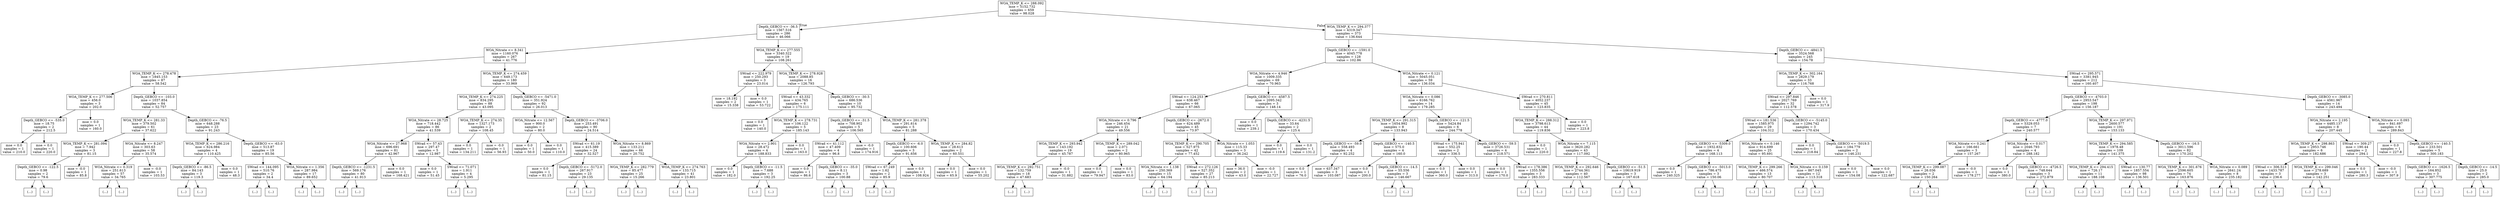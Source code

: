 digraph Tree {
node [shape=box] ;
0 [label="WOA_TEMP_K <= 288.092\nmse = 5152.732\nsamples = 659\nvalue = 98.028"] ;
1 [label="Depth_GEBCO <= -36.5\nmse = 1567.516\nsamples = 286\nvalue = 46.066"] ;
0 -> 1 [labeldistance=2.5, labelangle=45, headlabel="True"] ;
2 [label="WOA_Nitrate <= 8.341\nmse = 1160.076\nsamples = 267\nvalue = 41.776"] ;
1 -> 2 ;
3 [label="WOA_TEMP_K <= 278.478\nmse = 1845.153\nsamples = 87\nvalue = 58.542"] ;
2 -> 3 ;
4 [label="WOA_TEMP_K <= 277.506\nmse = 456.0\nsamples = 3\nvalue = 202.0"] ;
3 -> 4 ;
5 [label="Depth_GEBCO <= -535.0\nmse = 18.75\nsamples = 2\nvalue = 212.5"] ;
4 -> 5 ;
6 [label="mse = 0.0\nsamples = 1\nvalue = 210.0"] ;
5 -> 6 ;
7 [label="mse = 0.0\nsamples = 1\nvalue = 220.0"] ;
5 -> 7 ;
8 [label="mse = 0.0\nsamples = 1\nvalue = 160.0"] ;
4 -> 8 ;
9 [label="Depth_GEBCO <= -103.0\nmse = 1037.854\nsamples = 84\nvalue = 52.757"] ;
3 -> 9 ;
10 [label="WOA_TEMP_K <= 281.33\nmse = 379.502\nsamples = 61\nvalue = 37.622"] ;
9 -> 10 ;
11 [label="WOA_TEMP_K <= 281.094\nmse = 7.942\nsamples = 3\nvalue = 81.15"] ;
10 -> 11 ;
12 [label="Depth_GEBCO <= -122.5\nmse = 0.98\nsamples = 2\nvalue = 79.6"] ;
11 -> 12 ;
13 [label="(...)"] ;
12 -> 13 ;
14 [label="(...)"] ;
12 -> 14 ;
15 [label="mse = -0.0\nsamples = 1\nvalue = 85.8"] ;
11 -> 15 ;
16 [label="WOA_Nitrate <= 8.247\nmse = 303.63\nsamples = 58\nvalue = 35.574"] ;
10 -> 16 ;
17 [label="WOA_Nitrate <= 0.319\nmse = 251.613\nsamples = 57\nvalue = 34.765"] ;
16 -> 17 ;
18 [label="(...)"] ;
17 -> 18 ;
23 [label="(...)"] ;
17 -> 23 ;
96 [label="mse = -0.0\nsamples = 1\nvalue = 103.53"] ;
16 -> 96 ;
97 [label="Depth_GEBCO <= -76.5\nmse = 648.288\nsamples = 23\nvalue = 91.243"] ;
9 -> 97 ;
98 [label="WOA_TEMP_K <= 286.216\nmse = 624.984\nsamples = 4\nvalue = 110.425"] ;
97 -> 98 ;
99 [label="Depth_GEBCO <= -86.5\nmse = 84.143\nsamples = 3\nvalue = 119.3"] ;
98 -> 99 ;
100 [label="(...)"] ;
99 -> 100 ;
103 [label="(...)"] ;
99 -> 103 ;
104 [label="mse = 0.0\nsamples = 1\nvalue = 48.3"] ;
98 -> 104 ;
105 [label="Depth_GEBCO <= -63.0\nmse = 513.87\nsamples = 19\nvalue = 85.56"] ;
97 -> 105 ;
106 [label="SWrad <= 144.095\nmse = 510.76\nsamples = 2\nvalue = 34.4"] ;
105 -> 106 ;
107 [label="(...)"] ;
106 -> 107 ;
108 [label="(...)"] ;
106 -> 108 ;
109 [label="WOA_Nitrate <= 1.356\nmse = 287.984\nsamples = 17\nvalue = 89.652"] ;
105 -> 109 ;
110 [label="(...)"] ;
109 -> 110 ;
111 [label="(...)"] ;
109 -> 111 ;
136 [label="WOA_TEMP_K <= 274.459\nmse = 649.173\nsamples = 180\nvalue = 33.969"] ;
2 -> 136 ;
137 [label="WOA_TEMP_K <= 274.225\nmse = 834.295\nsamples = 88\nvalue = 43.095"] ;
136 -> 137 ;
138 [label="WOA_Nitrate <= 28.725\nmse = 718.442\nsamples = 86\nvalue = 41.539"] ;
137 -> 138 ;
139 [label="WOA_Nitrate <= 27.968\nmse = 696.691\nsamples = 81\nvalue = 42.967"] ;
138 -> 139 ;
140 [label="Depth_GEBCO <= -1231.5\nmse = 569.176\nsamples = 80\nvalue = 41.913"] ;
139 -> 140 ;
141 [label="(...)"] ;
140 -> 141 ;
178 [label="(...)"] ;
140 -> 178 ;
235 [label="mse = 0.0\nsamples = 1\nvalue = 168.421"] ;
139 -> 235 ;
236 [label="SWrad <= 57.43\nmse = 297.47\nsamples = 5\nvalue = 12.987"] ;
138 -> 236 ;
237 [label="mse = 0.0\nsamples = 1\nvalue = 51.45"] ;
236 -> 237 ;
238 [label="SWrad <= 71.071\nmse = 1.911\nsamples = 4\nvalue = 5.295"] ;
236 -> 238 ;
239 [label="(...)"] ;
238 -> 239 ;
240 [label="(...)"] ;
238 -> 240 ;
245 [label="WOA_TEMP_K <= 274.35\nmse = 1327.173\nsamples = 2\nvalue = 108.45"] ;
137 -> 245 ;
246 [label="mse = 0.0\nsamples = 1\nvalue = 134.211"] ;
245 -> 246 ;
247 [label="mse = -0.0\nsamples = 1\nvalue = 56.93"] ;
245 -> 247 ;
248 [label="Depth_GEBCO <= -5471.0\nmse = 351.924\nsamples = 92\nvalue = 26.013"] ;
136 -> 248 ;
249 [label="WOA_Nitrate <= 12.567\nmse = 900.0\nsamples = 2\nvalue = 80.0"] ;
248 -> 249 ;
250 [label="mse = 0.0\nsamples = 1\nvalue = 50.0"] ;
249 -> 250 ;
251 [label="mse = 0.0\nsamples = 1\nvalue = 110.0"] ;
249 -> 251 ;
252 [label="Depth_GEBCO <= -3706.0\nmse = 253.491\nsamples = 90\nvalue = 24.514"] ;
248 -> 252 ;
253 [label="SWrad <= 61.19\nmse = 415.389\nsamples = 24\nvalue = 32.527"] ;
252 -> 253 ;
254 [label="mse = 0.0\nsamples = 1\nvalue = 81.15"] ;
253 -> 254 ;
255 [label="Depth_GEBCO <= -5172.0\nmse = 267.917\nsamples = 23\nvalue = 29.135"] ;
253 -> 255 ;
256 [label="(...)"] ;
255 -> 256 ;
261 [label="(...)"] ;
255 -> 261 ;
300 [label="WOA_Nitrate <= 8.869\nmse = 133.211\nsamples = 66\nvalue = 20.752"] ;
252 -> 300 ;
301 [label="WOA_TEMP_K <= 282.779\nmse = 85.477\nsamples = 25\nvalue = 15.266"] ;
300 -> 301 ;
302 [label="(...)"] ;
301 -> 302 ;
311 [label="(...)"] ;
301 -> 311 ;
318 [label="WOA_TEMP_K <= 274.763\nmse = 133.715\nsamples = 41\nvalue = 23.801"] ;
300 -> 318 ;
319 [label="(...)"] ;
318 -> 319 ;
330 [label="(...)"] ;
318 -> 330 ;
395 [label="WOA_TEMP_K <= 277.555\nmse = 3340.322\nsamples = 19\nvalue = 108.261"] ;
1 -> 395 ;
396 [label="SWrad <= 222.979\nmse = 250.293\nsamples = 3\nvalue = 23.014"] ;
395 -> 396 ;
397 [label="mse = 18.192\nsamples = 2\nvalue = 15.338"] ;
396 -> 397 ;
398 [label="mse = 0.0\nsamples = 1\nvalue = 53.722"] ;
396 -> 398 ;
399 [label="WOA_TEMP_K <= 278.928\nmse = 2088.85\nsamples = 16\nvalue = 126.793"] ;
395 -> 399 ;
400 [label="SWrad <= 43.332\nmse = 434.765\nsamples = 6\nvalue = 175.111"] ;
399 -> 400 ;
401 [label="mse = 0.0\nsamples = 1\nvalue = 140.0"] ;
400 -> 401 ;
402 [label="WOA_TEMP_K <= 278.731\nmse = 106.122\nsamples = 5\nvalue = 185.143"] ;
400 -> 402 ;
403 [label="WOA_Nitrate <= 2.901\nmse = 28.472\nsamples = 4\nvalue = 188.833"] ;
402 -> 403 ;
404 [label="mse = 0.0\nsamples = 1\nvalue = 182.0"] ;
403 -> 404 ;
405 [label="Depth_GEBCO <= -11.5\nmse = 7.688\nsamples = 3\nvalue = 192.25"] ;
403 -> 405 ;
406 [label="(...)"] ;
405 -> 406 ;
407 [label="(...)"] ;
405 -> 407 ;
410 [label="mse = 0.0\nsamples = 1\nvalue = 163.0"] ;
402 -> 410 ;
411 [label="Depth_GEBCO <= -30.5\nmse = 686.536\nsamples = 10\nvalue = 95.732"] ;
399 -> 411 ;
412 [label="Depth_GEBCO <= -31.5\nmse = 708.902\nsamples = 5\nvalue = 106.565"] ;
411 -> 412 ;
413 [label="SWrad <= 41.112\nmse = 47.409\nsamples = 4\nvalue = 96.8"] ;
412 -> 413 ;
414 [label="mse = 0.0\nsamples = 1\nvalue = 86.6"] ;
413 -> 414 ;
415 [label="Depth_GEBCO <= -35.0\nmse = 8.11\nsamples = 3\nvalue = 100.88"] ;
413 -> 415 ;
416 [label="(...)"] ;
415 -> 416 ;
417 [label="(...)"] ;
415 -> 417 ;
420 [label="mse = -0.0\nsamples = 1\nvalue = 174.916"] ;
412 -> 420 ;
421 [label="WOA_TEMP_K <= 281.378\nmse = 291.614\nsamples = 5\nvalue = 81.288"] ;
411 -> 421 ;
422 [label="Depth_GEBCO <= -6.0\nmse = 100.606\nsamples = 3\nvalue = 91.656"] ;
421 -> 422 ;
423 [label="SWrad <= 67.249\nmse = 1.62\nsamples = 2\nvalue = 85.9"] ;
422 -> 423 ;
424 [label="(...)"] ;
423 -> 424 ;
425 [label="(...)"] ;
423 -> 425 ;
426 [label="mse = 0.0\nsamples = 1\nvalue = 108.924"] ;
422 -> 426 ;
427 [label="WOA_TEMP_K <= 284.82\nmse = 28.613\nsamples = 2\nvalue = 60.551"] ;
421 -> 427 ;
428 [label="mse = 0.0\nsamples = 1\nvalue = 65.9"] ;
427 -> 428 ;
429 [label="mse = 0.0\nsamples = 1\nvalue = 55.202"] ;
427 -> 429 ;
430 [label="WOA_TEMP_K <= 294.377\nmse = 4319.347\nsamples = 373\nvalue = 136.644"] ;
0 -> 430 [labeldistance=2.5, labelangle=-45, headlabel="False"] ;
431 [label="Depth_GEBCO <= -1591.0\nmse = 4045.778\nsamples = 128\nvalue = 102.86"] ;
430 -> 431 ;
432 [label="WOA_Nitrate <= 4.946\nmse = 1009.335\nsamples = 69\nvalue = 70.963"] ;
431 -> 432 ;
433 [label="SWrad <= 124.253\nmse = 638.467\nsamples = 66\nvalue = 67.065"] ;
432 -> 433 ;
434 [label="WOA_Nitrate <= 0.796\nmse = 246.454\nsamples = 21\nvalue = 49.556"] ;
433 -> 434 ;
435 [label="WOA_TEMP_K <= 293.942\nmse = 143.192\nsamples = 19\nvalue = 45.787"] ;
434 -> 435 ;
436 [label="WOA_TEMP_K <= 292.751\nmse = 132.759\nsamples = 18\nvalue = 47.683"] ;
435 -> 436 ;
437 [label="(...)"] ;
436 -> 437 ;
466 [label="(...)"] ;
436 -> 466 ;
471 [label="mse = -0.0\nsamples = 1\nvalue = 31.882"] ;
435 -> 471 ;
472 [label="WOA_TEMP_K <= 289.042\nmse = 2.071\nsamples = 2\nvalue = 80.965"] ;
434 -> 472 ;
473 [label="mse = 0.0\nsamples = 1\nvalue = 79.947"] ;
472 -> 473 ;
474 [label="mse = 0.0\nsamples = 1\nvalue = 83.0"] ;
472 -> 474 ;
475 [label="Depth_GEBCO <= -2672.0\nmse = 624.489\nsamples = 45\nvalue = 73.97"] ;
433 -> 475 ;
476 [label="WOA_TEMP_K <= 290.705\nmse = 527.975\nsamples = 42\nvalue = 77.452"] ;
475 -> 476 ;
477 [label="WOA_Nitrate <= 1.138\nmse = 250.369\nsamples = 15\nvalue = 64.194"] ;
476 -> 477 ;
478 [label="(...)"] ;
477 -> 478 ;
479 [label="(...)"] ;
477 -> 479 ;
500 [label="SWrad <= 272.126\nmse = 527.352\nsamples = 27\nvalue = 85.213"] ;
476 -> 500 ;
501 [label="(...)"] ;
500 -> 501 ;
536 [label="(...)"] ;
500 -> 536 ;
545 [label="WOA_Nitrate <= 1.053\nmse = 115.33\nsamples = 3\nvalue = 36.242"] ;
475 -> 545 ;
546 [label="mse = 36.0\nsamples = 2\nvalue = 43.0"] ;
545 -> 546 ;
547 [label="mse = -0.0\nsamples = 1\nvalue = 22.727"] ;
545 -> 547 ;
548 [label="Depth_GEBCO <= -4587.5\nmse = 2095.342\nsamples = 3\nvalue = 148.14"] ;
432 -> 548 ;
549 [label="mse = 0.0\nsamples = 1\nvalue = 239.1"] ;
548 -> 549 ;
550 [label="Depth_GEBCO <= -4231.5\nmse = 33.64\nsamples = 2\nvalue = 125.4"] ;
548 -> 550 ;
551 [label="mse = 0.0\nsamples = 1\nvalue = 119.6"] ;
550 -> 551 ;
552 [label="mse = 0.0\nsamples = 1\nvalue = 131.2"] ;
550 -> 552 ;
553 [label="WOA_Nitrate <= 0.121\nmse = 5045.051\nsamples = 59\nvalue = 136.034"] ;
431 -> 553 ;
554 [label="WOA_Nitrate <= 0.086\nmse = 6166.762\nsamples = 14\nvalue = 179.285"] ;
553 -> 554 ;
555 [label="WOA_TEMP_K <= 291.315\nmse = 1654.992\nsamples = 8\nvalue = 133.943"] ;
554 -> 555 ;
556 [label="Depth_GEBCO <= -59.0\nmse = 558.493\nsamples = 4\nvalue = 92.252"] ;
555 -> 556 ;
557 [label="mse = 0.0\nsamples = 1\nvalue = 76.0"] ;
556 -> 557 ;
558 [label="mse = 637.347\nsamples = 3\nvalue = 103.087"] ;
556 -> 558 ;
559 [label="Depth_GEBCO <= -140.5\nmse = 575.0\nsamples = 4\nvalue = 160.0"] ;
555 -> 559 ;
560 [label="mse = 0.0\nsamples = 1\nvalue = 200.0"] ;
559 -> 560 ;
561 [label="Depth_GEBCO <= -14.5\nmse = 55.556\nsamples = 3\nvalue = 146.667"] ;
559 -> 561 ;
562 [label="(...)"] ;
561 -> 562 ;
563 [label="(...)"] ;
561 -> 563 ;
564 [label="Depth_GEBCO <= -121.5\nmse = 5424.84\nsamples = 6\nvalue = 244.778"] ;
554 -> 564 ;
565 [label="SWrad <= 175.941\nmse = 552.25\nsamples = 2\nvalue = 336.5"] ;
564 -> 565 ;
566 [label="mse = 0.0\nsamples = 1\nvalue = 360.0"] ;
565 -> 566 ;
567 [label="mse = 0.0\nsamples = 1\nvalue = 313.0"] ;
565 -> 567 ;
568 [label="Depth_GEBCO <= -59.5\nmse = 3726.531\nsamples = 4\nvalue = 218.571"] ;
564 -> 568 ;
569 [label="mse = 0.0\nsamples = 1\nvalue = 170.0"] ;
568 -> 569 ;
570 [label="SWrad <= 178.386\nmse = 1355.556\nsamples = 3\nvalue = 283.333"] ;
568 -> 570 ;
571 [label="(...)"] ;
570 -> 571 ;
572 [label="(...)"] ;
570 -> 572 ;
573 [label="SWrad <= 270.811\nmse = 4052.237\nsamples = 45\nvalue = 123.835"] ;
553 -> 573 ;
574 [label="WOA_TEMP_K <= 288.312\nmse = 3798.613\nsamples = 44\nvalue = 119.836"] ;
573 -> 574 ;
575 [label="mse = 0.0\nsamples = 1\nvalue = 220.0"] ;
574 -> 575 ;
576 [label="WOA_Nitrate <= 7.115\nmse = 3620.282\nsamples = 43\nvalue = 117.092"] ;
574 -> 576 ;
577 [label="WOA_TEMP_K <= 292.646\nmse = 2744.361\nsamples = 40\nvalue = 112.567"] ;
576 -> 577 ;
578 [label="(...)"] ;
577 -> 578 ;
623 [label="(...)"] ;
577 -> 623 ;
638 [label="Depth_GEBCO <= -51.5\nmse = 10619.919\nsamples = 3\nvalue = 167.618"] ;
576 -> 638 ;
639 [label="(...)"] ;
638 -> 639 ;
640 [label="(...)"] ;
638 -> 640 ;
643 [label="mse = 0.0\nsamples = 1\nvalue = 223.8"] ;
573 -> 643 ;
644 [label="Depth_GEBCO <= -4841.5\nmse = 3524.568\nsamples = 245\nvalue = 154.78"] ;
430 -> 644 ;
645 [label="WOA_TEMP_K <= 302.164\nmse = 2829.179\nsamples = 33\nvalue = 116.768"] ;
644 -> 645 ;
646 [label="SWrad <= 297.846\nmse = 2027.769\nsamples = 32\nvalue = 112.578"] ;
645 -> 646 ;
647 [label="SWrad <= 181.536\nmse = 1585.975\nsamples = 29\nvalue = 104.312"] ;
646 -> 647 ;
648 [label="Depth_GEBCO <= -5309.0\nmse = 1932.832\nsamples = 4\nvalue = 168.113"] ;
647 -> 648 ;
649 [label="mse = 0.0\nsamples = 1\nvalue = 240.325"] ;
648 -> 649 ;
650 [label="Depth_GEBCO <= -5013.0\nmse = 786.475\nsamples = 3\nvalue = 150.06"] ;
648 -> 650 ;
651 [label="(...)"] ;
650 -> 651 ;
652 [label="(...)"] ;
650 -> 652 ;
655 [label="WOA_Nitrate <= 0.146\nmse = 914.699\nsamples = 25\nvalue = 95.691"] ;
647 -> 655 ;
656 [label="WOA_TEMP_K <= 299.266\nmse = 466.574\nsamples = 13\nvalue = 80.707"] ;
655 -> 656 ;
657 [label="(...)"] ;
656 -> 657 ;
672 [label="(...)"] ;
656 -> 672 ;
679 [label="WOA_Nitrate <= 0.159\nmse = 867.045\nsamples = 12\nvalue = 113.318"] ;
655 -> 679 ;
680 [label="(...)"] ;
679 -> 680 ;
681 [label="(...)"] ;
679 -> 681 ;
700 [label="Depth_GEBCO <= -5145.0\nmse = 1294.742\nsamples = 3\nvalue = 170.434"] ;
646 -> 700 ;
701 [label="mse = 0.0\nsamples = 1\nvalue = 218.84"] ;
700 -> 701 ;
702 [label="Depth_GEBCO <= -5019.5\nmse = 184.779\nsamples = 2\nvalue = 146.231"] ;
700 -> 702 ;
703 [label="mse = 0.0\nsamples = 1\nvalue = 154.08"] ;
702 -> 703 ;
704 [label="mse = 0.0\nsamples = 1\nvalue = 122.687"] ;
702 -> 704 ;
705 [label="mse = 0.0\nsamples = 1\nvalue = 317.9"] ;
645 -> 705 ;
706 [label="SWrad <= 295.571\nmse = 3381.945\nsamples = 212\nvalue = 160.407"] ;
644 -> 706 ;
707 [label="Depth_GEBCO <= -4703.0\nmse = 2953.547\nsamples = 198\nvalue = 156.187"] ;
706 -> 707 ;
708 [label="Depth_GEBCO <= -4777.0\nmse = 5329.053\nsamples = 7\nvalue = 240.577"] ;
707 -> 708 ;
709 [label="WOA_Nitrate <= 0.241\nmse = 166.661\nsamples = 3\nvalue = 157.267"] ;
708 -> 709 ;
710 [label="WOA_TEMP_K <= 299.087\nmse = 26.036\nsamples = 2\nvalue = 150.264"] ;
709 -> 710 ;
711 [label="(...)"] ;
710 -> 711 ;
712 [label="(...)"] ;
710 -> 712 ;
713 [label="mse = -0.0\nsamples = 1\nvalue = 178.277"] ;
709 -> 713 ;
714 [label="WOA_Nitrate <= 0.017\nmse = 2046.793\nsamples = 4\nvalue = 288.182"] ;
708 -> 714 ;
715 [label="mse = 0.0\nsamples = 1\nvalue = 380.0"] ;
714 -> 715 ;
716 [label="Depth_GEBCO <= -4726.5\nmse = 748.644\nsamples = 3\nvalue = 272.879"] ;
714 -> 716 ;
717 [label="(...)"] ;
716 -> 717 ;
720 [label="(...)"] ;
716 -> 720 ;
721 [label="WOA_TEMP_K <= 297.971\nmse = 2600.577\nsamples = 191\nvalue = 153.133"] ;
707 -> 721 ;
722 [label="WOA_TEMP_K <= 294.585\nmse = 1978.48\nsamples = 109\nvalue = 141.375"] ;
721 -> 722 ;
723 [label="WOA_TEMP_K <= 294.415\nmse = 726.17\nsamples = 11\nvalue = 188.108"] ;
722 -> 723 ;
724 [label="(...)"] ;
723 -> 724 ;
725 [label="(...)"] ;
723 -> 725 ;
734 [label="SWrad <= 130.77\nmse = 1857.554\nsamples = 98\nvalue = 136.501"] ;
722 -> 734 ;
735 [label="(...)"] ;
734 -> 735 ;
750 [label="(...)"] ;
734 -> 750 ;
887 [label="Depth_GEBCO <= -16.5\nmse = 3011.596\nsamples = 82\nvalue = 170.202"] ;
721 -> 887 ;
888 [label="WOA_TEMP_K <= 301.676\nmse = 2596.605\nsamples = 74\nvalue = 163.876"] ;
887 -> 888 ;
889 [label="(...)"] ;
888 -> 889 ;
986 [label="(...)"] ;
888 -> 986 ;
1005 [label="WOA_Nitrate <= 0.089\nmse = 2641.24\nsamples = 8\nvalue = 235.182"] ;
887 -> 1005 ;
1006 [label="(...)"] ;
1005 -> 1006 ;
1007 [label="(...)"] ;
1005 -> 1007 ;
1016 [label="Depth_GEBCO <= -3085.0\nmse = 4561.967\nsamples = 14\nvalue = 243.494"] ;
706 -> 1016 ;
1017 [label="WOA_Nitrate <= 2.195\nmse = 4485.137\nsamples = 8\nvalue = 207.445"] ;
1016 -> 1017 ;
1018 [label="WOA_TEMP_K <= 298.863\nmse = 2953.746\nsamples = 6\nvalue = 182.686"] ;
1017 -> 1018 ;
1019 [label="SWrad <= 306.513\nmse = 1433.787\nsamples = 3\nvalue = 236.6"] ;
1018 -> 1019 ;
1020 [label="(...)"] ;
1019 -> 1020 ;
1021 [label="(...)"] ;
1019 -> 1021 ;
1024 [label="WOA_TEMP_K <= 299.046\nmse = 278.689\nsamples = 3\nvalue = 142.251"] ;
1018 -> 1024 ;
1025 [label="(...)"] ;
1024 -> 1025 ;
1026 [label="(...)"] ;
1024 -> 1026 ;
1029 [label="SWrad <= 309.27\nmse = 190.44\nsamples = 2\nvalue = 294.1"] ;
1017 -> 1029 ;
1030 [label="mse = 0.0\nsamples = 1\nvalue = 280.3"] ;
1029 -> 1030 ;
1031 [label="mse = -0.0\nsamples = 1\nvalue = 307.9"] ;
1029 -> 1031 ;
1032 [label="WOA_Nitrate <= 0.093\nmse = 841.697\nsamples = 6\nvalue = 289.843"] ;
1016 -> 1032 ;
1033 [label="mse = 0.0\nsamples = 1\nvalue = 227.8"] ;
1032 -> 1033 ;
1034 [label="Depth_GEBCO <= -140.5\nmse = 233.501\nsamples = 5\nvalue = 300.183"] ;
1032 -> 1034 ;
1035 [label="Depth_GEBCO <= -1626.5\nmse = 164.852\nsamples = 3\nvalue = 307.775"] ;
1034 -> 1035 ;
1036 [label="(...)"] ;
1035 -> 1036 ;
1037 [label="(...)"] ;
1035 -> 1037 ;
1038 [label="Depth_GEBCO <= -14.5\nmse = 25.0\nsamples = 2\nvalue = 285.0"] ;
1034 -> 1038 ;
1039 [label="(...)"] ;
1038 -> 1039 ;
1040 [label="(...)"] ;
1038 -> 1040 ;
}